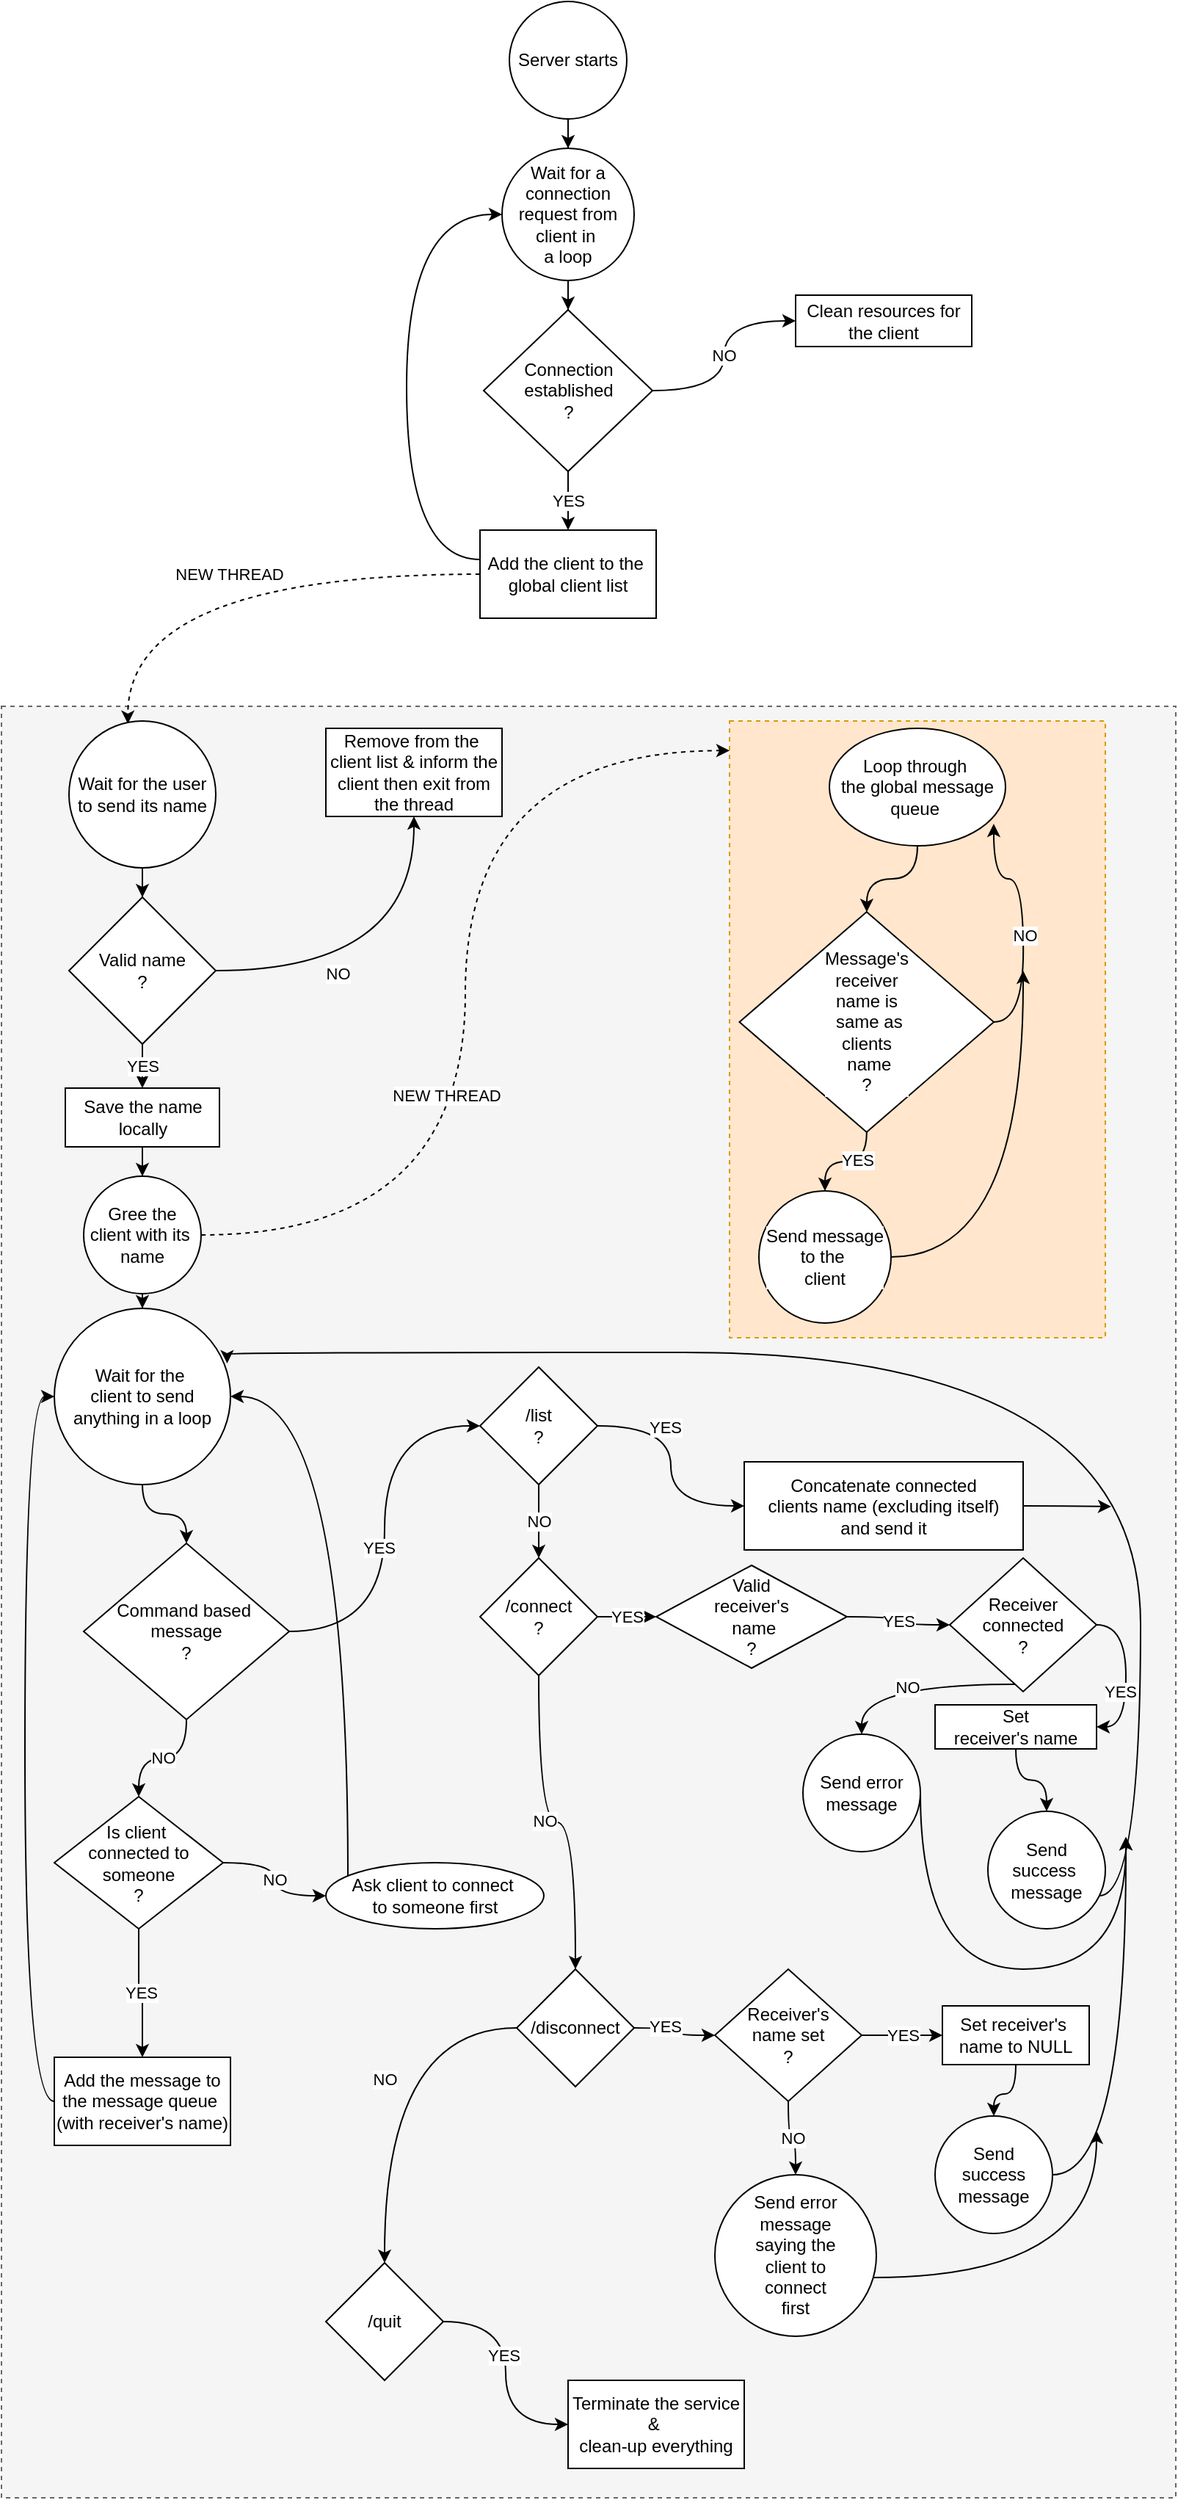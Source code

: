 <mxfile version="13.9.6" type="github"><diagram id="zvgxoxelpxpNW3nnoz0H" name="Page-1"><mxGraphModel dx="2990" dy="1687" grid="1" gridSize="10" guides="1" tooltips="1" connect="1" arrows="1" fold="1" page="1" pageScale="1" pageWidth="827" pageHeight="1169" math="0" shadow="0"><root><mxCell id="0"/><mxCell id="1" parent="0"/><mxCell id="dlBCRxWnxMagF3u09dYj-22" style="edgeStyle=orthogonalEdgeStyle;rounded=0;orthogonalLoop=1;jettySize=auto;html=1;" edge="1" parent="1" source="dlBCRxWnxMagF3u09dYj-1" target="dlBCRxWnxMagF3u09dYj-2"><mxGeometry relative="1" as="geometry"/></mxCell><mxCell id="dlBCRxWnxMagF3u09dYj-1" value="Server starts&lt;br&gt;" style="ellipse;whiteSpace=wrap;html=1;aspect=fixed;" vertex="1" parent="1"><mxGeometry x="360" y="60" width="80" height="80" as="geometry"/></mxCell><mxCell id="dlBCRxWnxMagF3u09dYj-20" style="edgeStyle=orthogonalEdgeStyle;rounded=0;orthogonalLoop=1;jettySize=auto;html=1;" edge="1" parent="1" source="dlBCRxWnxMagF3u09dYj-2" target="dlBCRxWnxMagF3u09dYj-3"><mxGeometry relative="1" as="geometry"/></mxCell><mxCell id="dlBCRxWnxMagF3u09dYj-2" value="Wait for a connection request from client in&amp;nbsp;&lt;br&gt;a loop" style="ellipse;whiteSpace=wrap;html=1;aspect=fixed;" vertex="1" parent="1"><mxGeometry x="355" y="160" width="90" height="90" as="geometry"/></mxCell><mxCell id="dlBCRxWnxMagF3u09dYj-5" value="NO" style="edgeStyle=orthogonalEdgeStyle;orthogonalLoop=1;jettySize=auto;html=1;entryX=0;entryY=0.5;entryDx=0;entryDy=0;curved=1;" edge="1" parent="1" source="dlBCRxWnxMagF3u09dYj-3" target="dlBCRxWnxMagF3u09dYj-4"><mxGeometry relative="1" as="geometry"/></mxCell><mxCell id="dlBCRxWnxMagF3u09dYj-21" value="YES" style="edgeStyle=orthogonalEdgeStyle;rounded=0;orthogonalLoop=1;jettySize=auto;html=1;" edge="1" parent="1" source="dlBCRxWnxMagF3u09dYj-3" target="dlBCRxWnxMagF3u09dYj-8"><mxGeometry relative="1" as="geometry"/></mxCell><mxCell id="dlBCRxWnxMagF3u09dYj-3" value="Connection established&lt;br&gt;?" style="rhombus;whiteSpace=wrap;html=1;" vertex="1" parent="1"><mxGeometry x="342.5" y="270" width="115" height="110" as="geometry"/></mxCell><mxCell id="dlBCRxWnxMagF3u09dYj-4" value="Clean resources for the client" style="rounded=0;whiteSpace=wrap;html=1;" vertex="1" parent="1"><mxGeometry x="555" y="260" width="120" height="35" as="geometry"/></mxCell><mxCell id="dlBCRxWnxMagF3u09dYj-7" value="" style="rounded=0;whiteSpace=wrap;html=1;fillColor=#f5f5f5;strokeColor=#666666;fontColor=#333333;dashed=1;" vertex="1" parent="1"><mxGeometry x="14" y="540" width="800" height="1220" as="geometry"/></mxCell><mxCell id="dlBCRxWnxMagF3u09dYj-9" value="NEW THREAD" style="edgeStyle=orthogonalEdgeStyle;orthogonalLoop=1;jettySize=auto;html=1;entryX=0.401;entryY=0.019;entryDx=0;entryDy=0;dashed=1;curved=1;entryPerimeter=0;" edge="1" parent="1" source="dlBCRxWnxMagF3u09dYj-8" target="dlBCRxWnxMagF3u09dYj-10"><mxGeometry relative="1" as="geometry"/></mxCell><mxCell id="dlBCRxWnxMagF3u09dYj-19" style="edgeStyle=orthogonalEdgeStyle;orthogonalLoop=1;jettySize=auto;html=1;curved=1;" edge="1" parent="1" source="dlBCRxWnxMagF3u09dYj-8" target="dlBCRxWnxMagF3u09dYj-2"><mxGeometry relative="1" as="geometry"><Array as="points"><mxPoint x="290" y="440.0"/><mxPoint x="290" y="205"/></Array></mxGeometry></mxCell><mxCell id="dlBCRxWnxMagF3u09dYj-8" value="Add the client to the&amp;nbsp;&lt;br&gt;global client list" style="rounded=0;whiteSpace=wrap;html=1;" vertex="1" parent="1"><mxGeometry x="340" y="420" width="120" height="60" as="geometry"/></mxCell><mxCell id="dlBCRxWnxMagF3u09dYj-25" style="edgeStyle=orthogonalEdgeStyle;rounded=0;orthogonalLoop=1;jettySize=auto;html=1;" edge="1" parent="1" source="dlBCRxWnxMagF3u09dYj-10" target="dlBCRxWnxMagF3u09dYj-11"><mxGeometry relative="1" as="geometry"/></mxCell><mxCell id="dlBCRxWnxMagF3u09dYj-10" value="Wait for the user&lt;br&gt;to send its name" style="ellipse;whiteSpace=wrap;html=1;aspect=fixed;" vertex="1" parent="1"><mxGeometry x="60" y="550" width="100" height="100" as="geometry"/></mxCell><mxCell id="dlBCRxWnxMagF3u09dYj-26" value="YES" style="edgeStyle=orthogonalEdgeStyle;rounded=0;orthogonalLoop=1;jettySize=auto;html=1;" edge="1" parent="1" source="dlBCRxWnxMagF3u09dYj-11" target="dlBCRxWnxMagF3u09dYj-13"><mxGeometry relative="1" as="geometry"/></mxCell><mxCell id="dlBCRxWnxMagF3u09dYj-27" style="edgeStyle=orthogonalEdgeStyle;orthogonalLoop=1;jettySize=auto;html=1;curved=1;" edge="1" parent="1" source="dlBCRxWnxMagF3u09dYj-11" target="dlBCRxWnxMagF3u09dYj-12"><mxGeometry relative="1" as="geometry"/></mxCell><mxCell id="dlBCRxWnxMagF3u09dYj-28" value="NO" style="edgeLabel;html=1;align=center;verticalAlign=middle;resizable=0;points=[];" vertex="1" connectable="0" parent="dlBCRxWnxMagF3u09dYj-27"><mxGeometry x="-0.307" y="-2" relative="1" as="geometry"><mxPoint as="offset"/></mxGeometry></mxCell><mxCell id="dlBCRxWnxMagF3u09dYj-11" value="Valid name&lt;br&gt;?" style="rhombus;whiteSpace=wrap;html=1;" vertex="1" parent="1"><mxGeometry x="60" y="670" width="100" height="100" as="geometry"/></mxCell><mxCell id="dlBCRxWnxMagF3u09dYj-12" value="Remove from the&amp;nbsp;&lt;br&gt;client list &amp;amp; inform the client then exit from the thread" style="rounded=0;whiteSpace=wrap;html=1;" vertex="1" parent="1"><mxGeometry x="235" y="555" width="120" height="60" as="geometry"/></mxCell><mxCell id="dlBCRxWnxMagF3u09dYj-29" style="edgeStyle=orthogonalEdgeStyle;rounded=0;orthogonalLoop=1;jettySize=auto;html=1;" edge="1" parent="1" source="dlBCRxWnxMagF3u09dYj-13" target="dlBCRxWnxMagF3u09dYj-14"><mxGeometry relative="1" as="geometry"/></mxCell><mxCell id="dlBCRxWnxMagF3u09dYj-13" value="Save the name locally" style="rounded=0;whiteSpace=wrap;html=1;" vertex="1" parent="1"><mxGeometry x="57.5" y="800" width="105" height="40" as="geometry"/></mxCell><mxCell id="dlBCRxWnxMagF3u09dYj-30" style="edgeStyle=orthogonalEdgeStyle;orthogonalLoop=1;jettySize=auto;html=1;curved=1;entryX=0;entryY=0.048;entryDx=0;entryDy=0;entryPerimeter=0;dashed=1;" edge="1" parent="1" source="dlBCRxWnxMagF3u09dYj-14" target="dlBCRxWnxMagF3u09dYj-18"><mxGeometry relative="1" as="geometry"/></mxCell><mxCell id="dlBCRxWnxMagF3u09dYj-97" value="NEW THREAD" style="edgeLabel;html=1;align=center;verticalAlign=middle;resizable=0;points=[];" vertex="1" connectable="0" parent="dlBCRxWnxMagF3u09dYj-30"><mxGeometry x="-0.202" y="13" relative="1" as="geometry"><mxPoint as="offset"/></mxGeometry></mxCell><mxCell id="dlBCRxWnxMagF3u09dYj-32" style="edgeStyle=orthogonalEdgeStyle;rounded=0;orthogonalLoop=1;jettySize=auto;html=1;" edge="1" parent="1" source="dlBCRxWnxMagF3u09dYj-14" target="dlBCRxWnxMagF3u09dYj-15"><mxGeometry relative="1" as="geometry"/></mxCell><mxCell id="dlBCRxWnxMagF3u09dYj-14" value="Gree the client with its&amp;nbsp;&lt;br&gt;name" style="ellipse;whiteSpace=wrap;html=1;aspect=fixed;" vertex="1" parent="1"><mxGeometry x="70" y="860" width="80" height="80" as="geometry"/></mxCell><mxCell id="dlBCRxWnxMagF3u09dYj-35" style="edgeStyle=orthogonalEdgeStyle;orthogonalLoop=1;jettySize=auto;html=1;curved=1;" edge="1" parent="1" source="dlBCRxWnxMagF3u09dYj-15" target="dlBCRxWnxMagF3u09dYj-33"><mxGeometry relative="1" as="geometry"/></mxCell><mxCell id="dlBCRxWnxMagF3u09dYj-15" value="Wait for the&amp;nbsp;&lt;br&gt;client to send anything in a loop" style="ellipse;whiteSpace=wrap;html=1;aspect=fixed;" vertex="1" parent="1"><mxGeometry x="50" y="950" width="120" height="120" as="geometry"/></mxCell><mxCell id="dlBCRxWnxMagF3u09dYj-18" value="" style="rounded=0;whiteSpace=wrap;html=1;dashed=1;fillColor=#ffe6cc;strokeColor=#d79b00;" vertex="1" parent="1"><mxGeometry x="510" y="550" width="256" height="420" as="geometry"/></mxCell><mxCell id="dlBCRxWnxMagF3u09dYj-36" value="NO" style="edgeStyle=orthogonalEdgeStyle;orthogonalLoop=1;jettySize=auto;html=1;curved=1;" edge="1" parent="1" source="dlBCRxWnxMagF3u09dYj-33" target="dlBCRxWnxMagF3u09dYj-34"><mxGeometry relative="1" as="geometry"/></mxCell><mxCell id="dlBCRxWnxMagF3u09dYj-45" style="edgeStyle=orthogonalEdgeStyle;orthogonalLoop=1;jettySize=auto;html=1;entryX=0;entryY=0.5;entryDx=0;entryDy=0;curved=1;" edge="1" parent="1" source="dlBCRxWnxMagF3u09dYj-33" target="dlBCRxWnxMagF3u09dYj-44"><mxGeometry relative="1" as="geometry"/></mxCell><mxCell id="dlBCRxWnxMagF3u09dYj-86" value="YES" style="edgeLabel;html=1;align=center;verticalAlign=middle;resizable=0;points=[];" vertex="1" connectable="0" parent="dlBCRxWnxMagF3u09dYj-45"><mxGeometry x="-0.094" y="4" relative="1" as="geometry"><mxPoint as="offset"/></mxGeometry></mxCell><mxCell id="dlBCRxWnxMagF3u09dYj-33" value="Command based&amp;nbsp;&lt;br&gt;message&lt;br&gt;?" style="rhombus;whiteSpace=wrap;html=1;" vertex="1" parent="1"><mxGeometry x="70" y="1110" width="140" height="120" as="geometry"/></mxCell><mxCell id="dlBCRxWnxMagF3u09dYj-38" value="YES" style="edgeStyle=orthogonalEdgeStyle;rounded=0;orthogonalLoop=1;jettySize=auto;html=1;" edge="1" parent="1" source="dlBCRxWnxMagF3u09dYj-34" target="dlBCRxWnxMagF3u09dYj-37"><mxGeometry relative="1" as="geometry"/></mxCell><mxCell id="dlBCRxWnxMagF3u09dYj-41" value="NO" style="edgeStyle=orthogonalEdgeStyle;orthogonalLoop=1;jettySize=auto;html=1;curved=1;" edge="1" parent="1" source="dlBCRxWnxMagF3u09dYj-34" target="dlBCRxWnxMagF3u09dYj-40"><mxGeometry relative="1" as="geometry"/></mxCell><mxCell id="dlBCRxWnxMagF3u09dYj-34" value="Is client&amp;nbsp;&lt;br&gt;connected to&lt;br&gt;someone&lt;br&gt;?" style="rhombus;whiteSpace=wrap;html=1;" vertex="1" parent="1"><mxGeometry x="50" y="1282.5" width="115" height="90" as="geometry"/></mxCell><mxCell id="dlBCRxWnxMagF3u09dYj-39" style="edgeStyle=orthogonalEdgeStyle;orthogonalLoop=1;jettySize=auto;html=1;entryX=0;entryY=0.5;entryDx=0;entryDy=0;curved=1;" edge="1" parent="1" source="dlBCRxWnxMagF3u09dYj-37" target="dlBCRxWnxMagF3u09dYj-15"><mxGeometry relative="1" as="geometry"><Array as="points"><mxPoint x="30" y="1490"/><mxPoint x="30" y="1010"/></Array></mxGeometry></mxCell><mxCell id="dlBCRxWnxMagF3u09dYj-37" value="Add the message to the message queue&amp;nbsp;&lt;br&gt;(with receiver's name)" style="rounded=0;whiteSpace=wrap;html=1;" vertex="1" parent="1"><mxGeometry x="50" y="1460" width="120" height="60" as="geometry"/></mxCell><mxCell id="dlBCRxWnxMagF3u09dYj-42" style="edgeStyle=orthogonalEdgeStyle;orthogonalLoop=1;jettySize=auto;html=1;curved=1;" edge="1" parent="1" source="dlBCRxWnxMagF3u09dYj-40" target="dlBCRxWnxMagF3u09dYj-15"><mxGeometry relative="1" as="geometry"><Array as="points"><mxPoint x="250" y="1010"/></Array></mxGeometry></mxCell><mxCell id="dlBCRxWnxMagF3u09dYj-40" value="Ask client to connect&amp;nbsp;&lt;br&gt;to someone first" style="ellipse;whiteSpace=wrap;html=1;aspect=fixed;fontFamily=Helvetica;fontSize=12;fontColor=#000000;align=center;strokeColor=#000000;fillColor=#ffffff;" vertex="1" parent="1"><mxGeometry x="235" y="1327.5" width="148.5" height="45" as="geometry"/></mxCell><mxCell id="dlBCRxWnxMagF3u09dYj-47" style="edgeStyle=orthogonalEdgeStyle;orthogonalLoop=1;jettySize=auto;html=1;entryX=0;entryY=0.5;entryDx=0;entryDy=0;curved=1;" edge="1" parent="1" source="dlBCRxWnxMagF3u09dYj-44" target="dlBCRxWnxMagF3u09dYj-46"><mxGeometry relative="1" as="geometry"/></mxCell><mxCell id="dlBCRxWnxMagF3u09dYj-65" value="YES" style="edgeLabel;html=1;align=center;verticalAlign=middle;resizable=0;points=[];" vertex="1" connectable="0" parent="dlBCRxWnxMagF3u09dYj-47"><mxGeometry x="-0.402" y="-1" relative="1" as="geometry"><mxPoint as="offset"/></mxGeometry></mxCell><mxCell id="dlBCRxWnxMagF3u09dYj-66" value="NO" style="edgeStyle=orthogonalEdgeStyle;curved=1;orthogonalLoop=1;jettySize=auto;html=1;" edge="1" parent="1" source="dlBCRxWnxMagF3u09dYj-44" target="dlBCRxWnxMagF3u09dYj-48"><mxGeometry relative="1" as="geometry"/></mxCell><mxCell id="dlBCRxWnxMagF3u09dYj-44" value="/list&lt;br&gt;?" style="rhombus;whiteSpace=wrap;html=1;" vertex="1" parent="1"><mxGeometry x="340" y="990" width="80" height="80" as="geometry"/></mxCell><mxCell id="dlBCRxWnxMagF3u09dYj-64" style="edgeStyle=orthogonalEdgeStyle;curved=1;orthogonalLoop=1;jettySize=auto;html=1;" edge="1" parent="1" source="dlBCRxWnxMagF3u09dYj-46"><mxGeometry relative="1" as="geometry"><mxPoint x="770" y="1085" as="targetPoint"/><Array as="points"><mxPoint x="740" y="1085"/><mxPoint x="740" y="1085"/></Array></mxGeometry></mxCell><mxCell id="dlBCRxWnxMagF3u09dYj-46" value="Concatenate connected &lt;br&gt;clients name (excluding itself) &lt;br&gt;and send it" style="rounded=0;whiteSpace=wrap;html=1;" vertex="1" parent="1"><mxGeometry x="520" y="1054.5" width="190" height="60" as="geometry"/></mxCell><mxCell id="dlBCRxWnxMagF3u09dYj-55" value="YES" style="edgeStyle=orthogonalEdgeStyle;curved=1;orthogonalLoop=1;jettySize=auto;html=1;" edge="1" parent="1" source="dlBCRxWnxMagF3u09dYj-48" target="dlBCRxWnxMagF3u09dYj-49"><mxGeometry relative="1" as="geometry"/></mxCell><mxCell id="dlBCRxWnxMagF3u09dYj-68" style="edgeStyle=orthogonalEdgeStyle;curved=1;orthogonalLoop=1;jettySize=auto;html=1;" edge="1" parent="1" source="dlBCRxWnxMagF3u09dYj-48" target="dlBCRxWnxMagF3u09dYj-67"><mxGeometry relative="1" as="geometry"/></mxCell><mxCell id="dlBCRxWnxMagF3u09dYj-69" value="NO" style="edgeLabel;html=1;align=center;verticalAlign=middle;resizable=0;points=[];" vertex="1" connectable="0" parent="dlBCRxWnxMagF3u09dYj-68"><mxGeometry x="-0.074" y="1" relative="1" as="geometry"><mxPoint as="offset"/></mxGeometry></mxCell><mxCell id="dlBCRxWnxMagF3u09dYj-48" value="/connect&lt;br&gt;?" style="rhombus;whiteSpace=wrap;html=1;" vertex="1" parent="1"><mxGeometry x="340" y="1120" width="80" height="80" as="geometry"/></mxCell><mxCell id="dlBCRxWnxMagF3u09dYj-56" value="YES" style="edgeStyle=orthogonalEdgeStyle;curved=1;orthogonalLoop=1;jettySize=auto;html=1;" edge="1" parent="1" source="dlBCRxWnxMagF3u09dYj-49" target="dlBCRxWnxMagF3u09dYj-51"><mxGeometry relative="1" as="geometry"/></mxCell><mxCell id="dlBCRxWnxMagF3u09dYj-49" value="Valid &lt;br&gt;receiver's&lt;br&gt;&amp;nbsp;name&lt;br&gt;?" style="rhombus;whiteSpace=wrap;html=1;" vertex="1" parent="1"><mxGeometry x="460" y="1125" width="130" height="70" as="geometry"/></mxCell><mxCell id="dlBCRxWnxMagF3u09dYj-57" style="edgeStyle=orthogonalEdgeStyle;curved=1;orthogonalLoop=1;jettySize=auto;html=1;entryX=1;entryY=0.5;entryDx=0;entryDy=0;exitX=1;exitY=0.5;exitDx=0;exitDy=0;" edge="1" parent="1" source="dlBCRxWnxMagF3u09dYj-51" target="dlBCRxWnxMagF3u09dYj-52"><mxGeometry relative="1" as="geometry"/></mxCell><mxCell id="dlBCRxWnxMagF3u09dYj-58" value="YES" style="edgeLabel;html=1;align=center;verticalAlign=middle;resizable=0;points=[];" vertex="1" connectable="0" parent="dlBCRxWnxMagF3u09dYj-57"><mxGeometry x="0.197" y="-4" relative="1" as="geometry"><mxPoint as="offset"/></mxGeometry></mxCell><mxCell id="dlBCRxWnxMagF3u09dYj-61" style="edgeStyle=orthogonalEdgeStyle;curved=1;orthogonalLoop=1;jettySize=auto;html=1;" edge="1" parent="1" source="dlBCRxWnxMagF3u09dYj-51" target="dlBCRxWnxMagF3u09dYj-60"><mxGeometry relative="1" as="geometry"><Array as="points"><mxPoint x="670" y="1206"/><mxPoint x="600" y="1206"/></Array></mxGeometry></mxCell><mxCell id="dlBCRxWnxMagF3u09dYj-62" value="NO" style="edgeLabel;html=1;align=center;verticalAlign=middle;resizable=0;points=[];" vertex="1" connectable="0" parent="dlBCRxWnxMagF3u09dYj-61"><mxGeometry x="0.066" y="2" relative="1" as="geometry"><mxPoint as="offset"/></mxGeometry></mxCell><mxCell id="dlBCRxWnxMagF3u09dYj-51" value="Receiver connected&lt;br&gt;?" style="rhombus;whiteSpace=wrap;html=1;" vertex="1" parent="1"><mxGeometry x="660" y="1120" width="100" height="91" as="geometry"/></mxCell><mxCell id="dlBCRxWnxMagF3u09dYj-59" style="edgeStyle=orthogonalEdgeStyle;curved=1;orthogonalLoop=1;jettySize=auto;html=1;" edge="1" parent="1" source="dlBCRxWnxMagF3u09dYj-52" target="dlBCRxWnxMagF3u09dYj-53"><mxGeometry relative="1" as="geometry"/></mxCell><mxCell id="dlBCRxWnxMagF3u09dYj-52" value="Set &lt;br&gt;receiver's name" style="rounded=0;whiteSpace=wrap;html=1;" vertex="1" parent="1"><mxGeometry x="650" y="1220" width="110" height="30" as="geometry"/></mxCell><mxCell id="dlBCRxWnxMagF3u09dYj-54" style="edgeStyle=orthogonalEdgeStyle;orthogonalLoop=1;jettySize=auto;html=1;curved=1;entryX=0.981;entryY=0.312;entryDx=0;entryDy=0;entryPerimeter=0;" edge="1" parent="1" source="dlBCRxWnxMagF3u09dYj-53" target="dlBCRxWnxMagF3u09dYj-15"><mxGeometry relative="1" as="geometry"><mxPoint x="180" y="1010" as="targetPoint"/><Array as="points"><mxPoint x="790" y="1350"/><mxPoint x="790" y="980"/><mxPoint x="168" y="980"/></Array></mxGeometry></mxCell><mxCell id="dlBCRxWnxMagF3u09dYj-53" value="Send success&amp;nbsp;&lt;br&gt;message" style="ellipse;whiteSpace=wrap;html=1;aspect=fixed;" vertex="1" parent="1"><mxGeometry x="686" y="1292.5" width="80" height="80" as="geometry"/></mxCell><mxCell id="dlBCRxWnxMagF3u09dYj-63" style="edgeStyle=orthogonalEdgeStyle;curved=1;orthogonalLoop=1;jettySize=auto;html=1;" edge="1" parent="1" source="dlBCRxWnxMagF3u09dYj-60"><mxGeometry relative="1" as="geometry"><mxPoint x="780" y="1310" as="targetPoint"/><Array as="points"><mxPoint x="640" y="1400"/><mxPoint x="780" y="1400"/></Array></mxGeometry></mxCell><mxCell id="dlBCRxWnxMagF3u09dYj-60" value="Send error message" style="ellipse;whiteSpace=wrap;html=1;aspect=fixed;" vertex="1" parent="1"><mxGeometry x="560" y="1240" width="80" height="80" as="geometry"/></mxCell><mxCell id="dlBCRxWnxMagF3u09dYj-71" style="edgeStyle=orthogonalEdgeStyle;curved=1;orthogonalLoop=1;jettySize=auto;html=1;" edge="1" parent="1" source="dlBCRxWnxMagF3u09dYj-67" target="dlBCRxWnxMagF3u09dYj-70"><mxGeometry relative="1" as="geometry"/></mxCell><mxCell id="dlBCRxWnxMagF3u09dYj-72" value="YES" style="edgeLabel;html=1;align=center;verticalAlign=middle;resizable=0;points=[];labelBackgroundColor=#ffffff;labelBorderColor=none;" vertex="1" connectable="0" parent="dlBCRxWnxMagF3u09dYj-71"><mxGeometry x="-0.322" y="1" relative="1" as="geometry"><mxPoint as="offset"/></mxGeometry></mxCell><mxCell id="dlBCRxWnxMagF3u09dYj-82" value="NO" style="edgeStyle=orthogonalEdgeStyle;curved=1;orthogonalLoop=1;jettySize=auto;html=1;" edge="1" parent="1" source="dlBCRxWnxMagF3u09dYj-67" target="dlBCRxWnxMagF3u09dYj-81"><mxGeometry relative="1" as="geometry"/></mxCell><mxCell id="dlBCRxWnxMagF3u09dYj-67" value="/disconnect" style="rhombus;whiteSpace=wrap;html=1;" vertex="1" parent="1"><mxGeometry x="365" y="1400" width="80" height="80" as="geometry"/></mxCell><mxCell id="dlBCRxWnxMagF3u09dYj-74" value="YES" style="edgeStyle=orthogonalEdgeStyle;curved=1;orthogonalLoop=1;jettySize=auto;html=1;" edge="1" parent="1" source="dlBCRxWnxMagF3u09dYj-70" target="dlBCRxWnxMagF3u09dYj-73"><mxGeometry relative="1" as="geometry"/></mxCell><mxCell id="dlBCRxWnxMagF3u09dYj-76" value="NO" style="edgeStyle=orthogonalEdgeStyle;curved=1;orthogonalLoop=1;jettySize=auto;html=1;" edge="1" parent="1" source="dlBCRxWnxMagF3u09dYj-70" target="dlBCRxWnxMagF3u09dYj-75"><mxGeometry relative="1" as="geometry"/></mxCell><mxCell id="dlBCRxWnxMagF3u09dYj-70" value="Receiver's&lt;br&gt;name set&lt;br&gt;?" style="rhombus;whiteSpace=wrap;html=1;" vertex="1" parent="1"><mxGeometry x="500" y="1400" width="100" height="90" as="geometry"/></mxCell><mxCell id="dlBCRxWnxMagF3u09dYj-78" style="edgeStyle=orthogonalEdgeStyle;curved=1;orthogonalLoop=1;jettySize=auto;html=1;" edge="1" parent="1" source="dlBCRxWnxMagF3u09dYj-73" target="dlBCRxWnxMagF3u09dYj-77"><mxGeometry relative="1" as="geometry"/></mxCell><mxCell id="dlBCRxWnxMagF3u09dYj-73" value="Set receiver's&amp;nbsp;&lt;br&gt;name to NULL" style="rounded=0;whiteSpace=wrap;html=1;labelBackgroundColor=#ffffff;" vertex="1" parent="1"><mxGeometry x="655" y="1425" width="100" height="40" as="geometry"/></mxCell><mxCell id="dlBCRxWnxMagF3u09dYj-80" style="edgeStyle=orthogonalEdgeStyle;curved=1;orthogonalLoop=1;jettySize=auto;html=1;" edge="1" parent="1" source="dlBCRxWnxMagF3u09dYj-75"><mxGeometry relative="1" as="geometry"><mxPoint x="760" y="1510" as="targetPoint"/><Array as="points"><mxPoint x="760" y="1610"/></Array></mxGeometry></mxCell><mxCell id="dlBCRxWnxMagF3u09dYj-75" value="Send error&lt;br&gt;&amp;nbsp;message&amp;nbsp;&lt;br&gt;saying the &lt;br&gt;client to &lt;br&gt;connect &lt;br&gt;first" style="ellipse;whiteSpace=wrap;html=1;aspect=fixed;labelBackgroundColor=#ffffff;" vertex="1" parent="1"><mxGeometry x="500" y="1540" width="110" height="110" as="geometry"/></mxCell><mxCell id="dlBCRxWnxMagF3u09dYj-79" style="edgeStyle=orthogonalEdgeStyle;curved=1;orthogonalLoop=1;jettySize=auto;html=1;" edge="1" parent="1" source="dlBCRxWnxMagF3u09dYj-77"><mxGeometry relative="1" as="geometry"><mxPoint x="780" y="1310" as="targetPoint"/></mxGeometry></mxCell><mxCell id="dlBCRxWnxMagF3u09dYj-77" value="Send&lt;br&gt;success&lt;br&gt;message" style="ellipse;whiteSpace=wrap;html=1;aspect=fixed;labelBackgroundColor=#ffffff;" vertex="1" parent="1"><mxGeometry x="650" y="1500" width="80" height="80" as="geometry"/></mxCell><mxCell id="dlBCRxWnxMagF3u09dYj-84" style="edgeStyle=orthogonalEdgeStyle;curved=1;orthogonalLoop=1;jettySize=auto;html=1;" edge="1" parent="1" source="dlBCRxWnxMagF3u09dYj-81" target="dlBCRxWnxMagF3u09dYj-83"><mxGeometry relative="1" as="geometry"/></mxCell><mxCell id="dlBCRxWnxMagF3u09dYj-85" value="YES" style="edgeLabel;html=1;align=center;verticalAlign=middle;resizable=0;points=[];" vertex="1" connectable="0" parent="dlBCRxWnxMagF3u09dYj-84"><mxGeometry x="-0.164" y="-2" relative="1" as="geometry"><mxPoint as="offset"/></mxGeometry></mxCell><mxCell id="dlBCRxWnxMagF3u09dYj-81" value="/quit" style="rhombus;whiteSpace=wrap;html=1;labelBackgroundColor=#ffffff;" vertex="1" parent="1"><mxGeometry x="235" y="1600" width="80" height="80" as="geometry"/></mxCell><mxCell id="dlBCRxWnxMagF3u09dYj-83" value="Terminate the service&lt;br&gt;&amp;amp;&amp;nbsp;&lt;br&gt;clean-up everything" style="rounded=1;whiteSpace=wrap;html=1;labelBackgroundColor=#ffffff;arcSize=0;" vertex="1" parent="1"><mxGeometry x="400" y="1680" width="120" height="60" as="geometry"/></mxCell><mxCell id="dlBCRxWnxMagF3u09dYj-91" style="edgeStyle=orthogonalEdgeStyle;curved=1;orthogonalLoop=1;jettySize=auto;html=1;" edge="1" parent="1" source="dlBCRxWnxMagF3u09dYj-87" target="dlBCRxWnxMagF3u09dYj-89"><mxGeometry relative="1" as="geometry"/></mxCell><mxCell id="dlBCRxWnxMagF3u09dYj-87" value="Loop through&amp;nbsp;&lt;br&gt;the global message queue&amp;nbsp;" style="ellipse;whiteSpace=wrap;html=1;aspect=fixed;fontFamily=Helvetica;fontSize=12;fontColor=#000000;align=center;strokeColor=#000000;fillColor=#ffffff;" vertex="1" parent="1"><mxGeometry x="578" y="555" width="120" height="80" as="geometry"/></mxCell><mxCell id="dlBCRxWnxMagF3u09dYj-92" style="edgeStyle=orthogonalEdgeStyle;curved=1;orthogonalLoop=1;jettySize=auto;html=1;" edge="1" parent="1" source="dlBCRxWnxMagF3u09dYj-89" target="dlBCRxWnxMagF3u09dYj-90"><mxGeometry relative="1" as="geometry"/></mxCell><mxCell id="dlBCRxWnxMagF3u09dYj-93" value="YES" style="edgeLabel;html=1;align=center;verticalAlign=middle;resizable=0;points=[];" vertex="1" connectable="0" parent="dlBCRxWnxMagF3u09dYj-92"><mxGeometry x="-0.212" y="-1" relative="1" as="geometry"><mxPoint as="offset"/></mxGeometry></mxCell><mxCell id="dlBCRxWnxMagF3u09dYj-94" style="edgeStyle=orthogonalEdgeStyle;curved=1;orthogonalLoop=1;jettySize=auto;html=1;entryX=0.933;entryY=0.813;entryDx=0;entryDy=0;entryPerimeter=0;exitX=1;exitY=0.5;exitDx=0;exitDy=0;" edge="1" parent="1" source="dlBCRxWnxMagF3u09dYj-89" target="dlBCRxWnxMagF3u09dYj-87"><mxGeometry relative="1" as="geometry"><Array as="points"/></mxGeometry></mxCell><mxCell id="dlBCRxWnxMagF3u09dYj-95" value="NO" style="edgeLabel;html=1;align=center;verticalAlign=middle;resizable=0;points=[];" vertex="1" connectable="0" parent="dlBCRxWnxMagF3u09dYj-94"><mxGeometry x="-0.091" y="-1" relative="1" as="geometry"><mxPoint as="offset"/></mxGeometry></mxCell><mxCell id="dlBCRxWnxMagF3u09dYj-89" value="Message's&lt;br&gt;receiver &lt;br&gt;name is&lt;br&gt;&amp;nbsp;same as &lt;br&gt;clients&lt;br&gt;&amp;nbsp;name&lt;br&gt;?" style="rhombus;whiteSpace=wrap;html=1;labelBackgroundColor=#ffffff;" vertex="1" parent="1"><mxGeometry x="516.75" y="680" width="173.25" height="150" as="geometry"/></mxCell><mxCell id="dlBCRxWnxMagF3u09dYj-96" style="edgeStyle=orthogonalEdgeStyle;curved=1;orthogonalLoop=1;jettySize=auto;html=1;" edge="1" parent="1" source="dlBCRxWnxMagF3u09dYj-90"><mxGeometry relative="1" as="geometry"><mxPoint x="710" y="720" as="targetPoint"/></mxGeometry></mxCell><mxCell id="dlBCRxWnxMagF3u09dYj-90" value="Send message&lt;br&gt;to the&amp;nbsp;&lt;br&gt;client" style="ellipse;whiteSpace=wrap;html=1;aspect=fixed;labelBackgroundColor=#ffffff;" vertex="1" parent="1"><mxGeometry x="530" y="870" width="90" height="90" as="geometry"/></mxCell></root></mxGraphModel></diagram></mxfile>